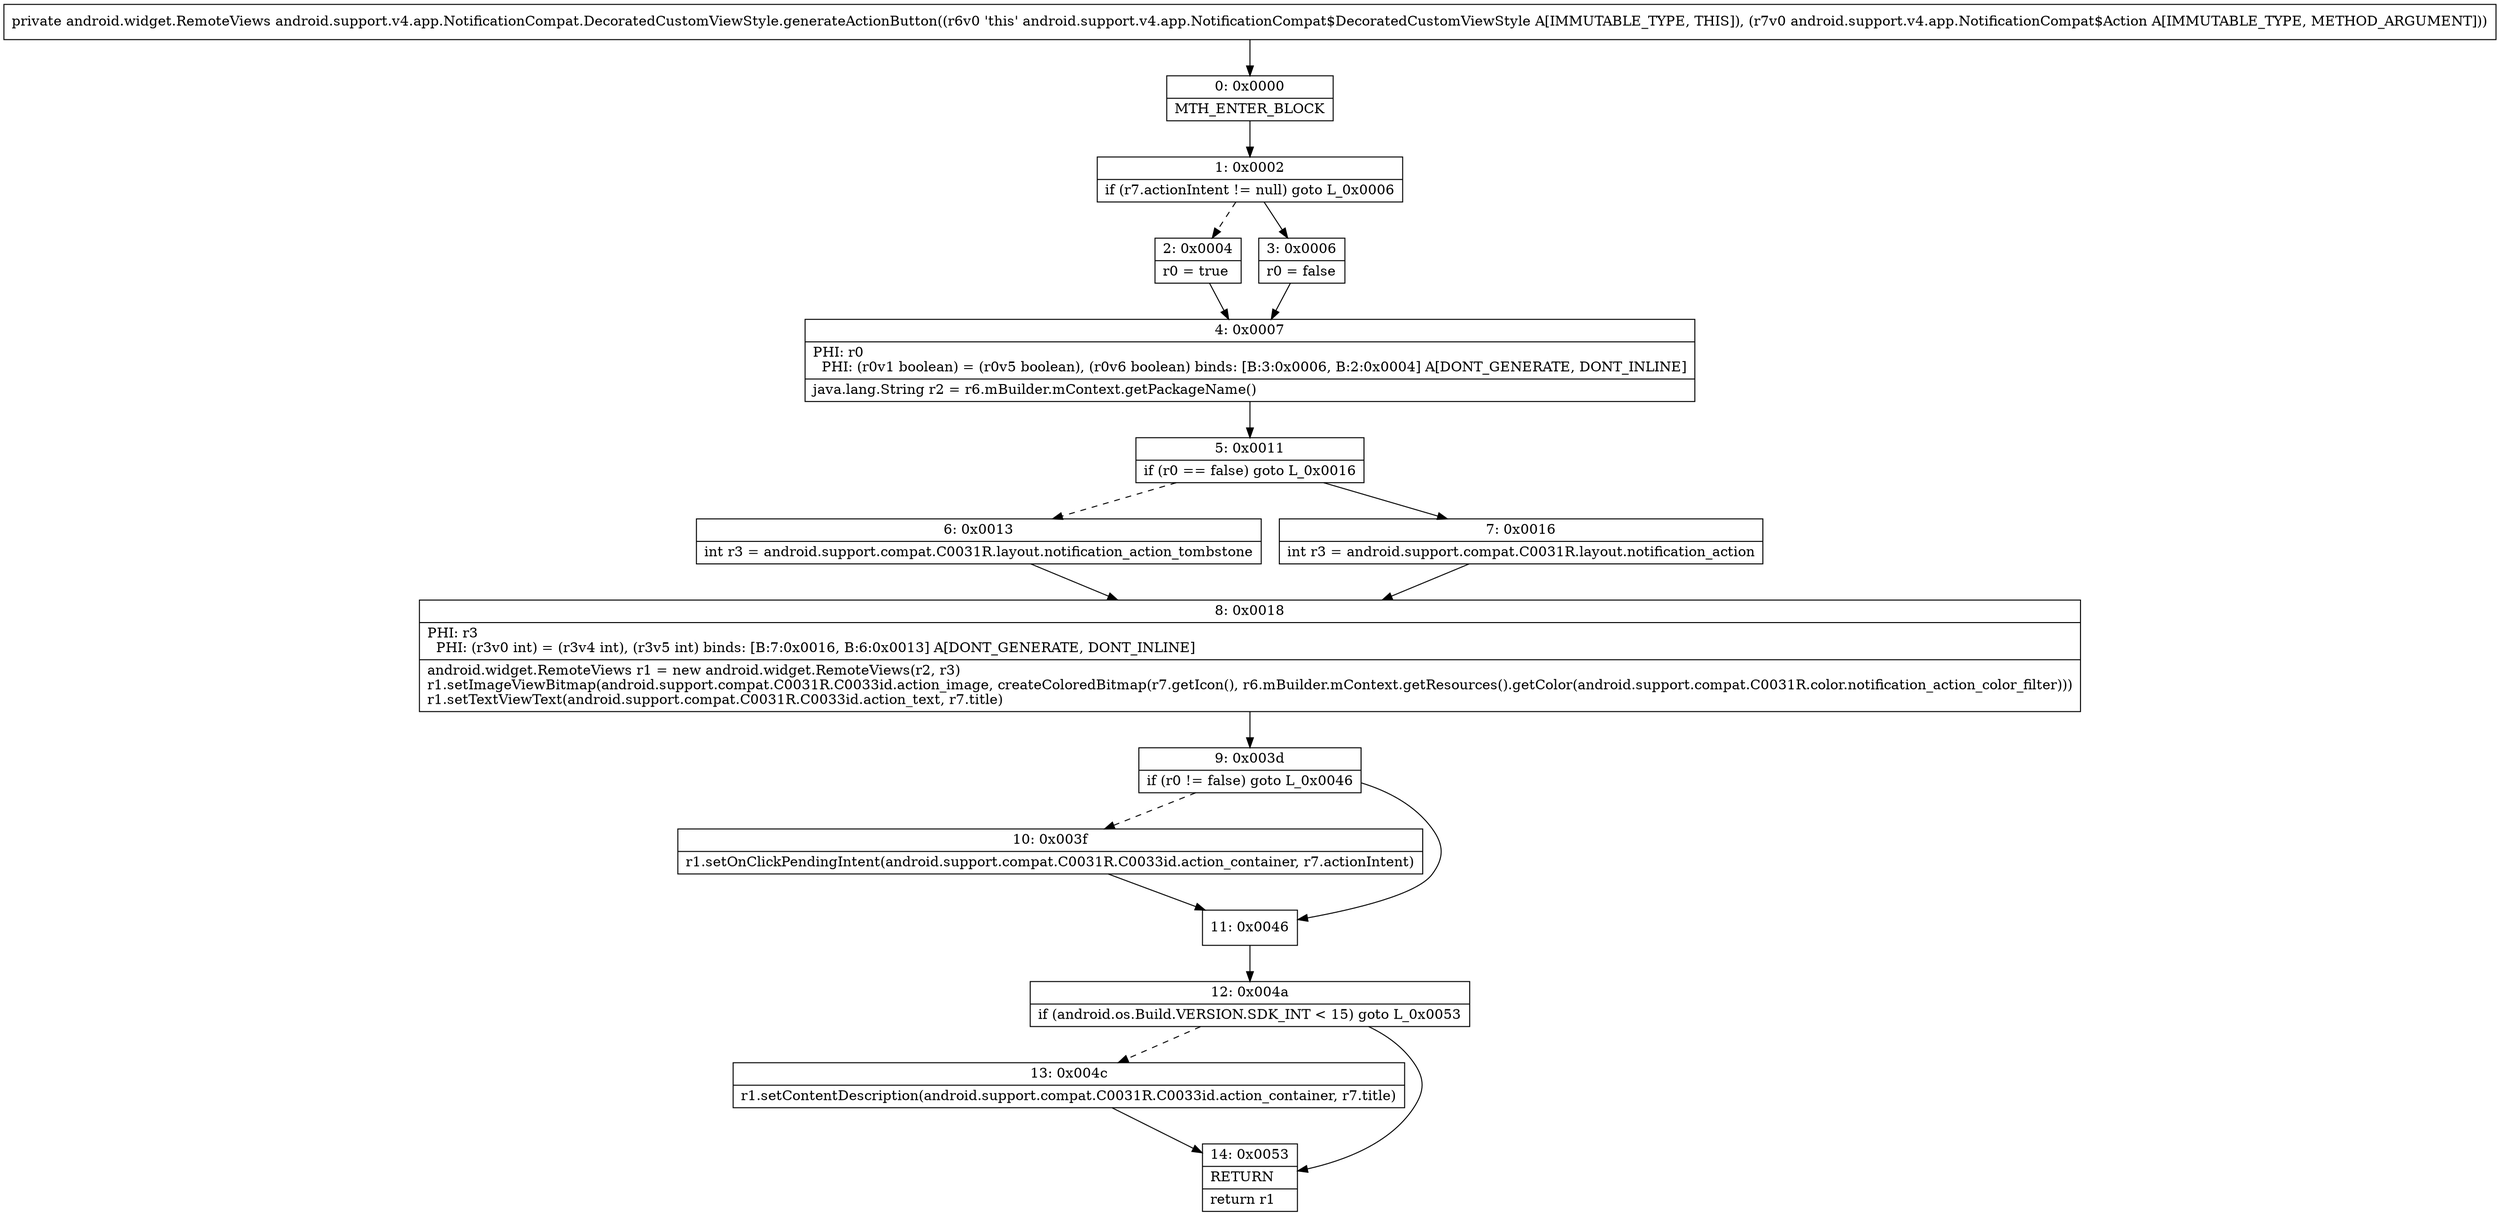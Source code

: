 digraph "CFG forandroid.support.v4.app.NotificationCompat.DecoratedCustomViewStyle.generateActionButton(Landroid\/support\/v4\/app\/NotificationCompat$Action;)Landroid\/widget\/RemoteViews;" {
Node_0 [shape=record,label="{0\:\ 0x0000|MTH_ENTER_BLOCK\l}"];
Node_1 [shape=record,label="{1\:\ 0x0002|if (r7.actionIntent != null) goto L_0x0006\l}"];
Node_2 [shape=record,label="{2\:\ 0x0004|r0 = true\l}"];
Node_3 [shape=record,label="{3\:\ 0x0006|r0 = false\l}"];
Node_4 [shape=record,label="{4\:\ 0x0007|PHI: r0 \l  PHI: (r0v1 boolean) = (r0v5 boolean), (r0v6 boolean) binds: [B:3:0x0006, B:2:0x0004] A[DONT_GENERATE, DONT_INLINE]\l|java.lang.String r2 = r6.mBuilder.mContext.getPackageName()\l}"];
Node_5 [shape=record,label="{5\:\ 0x0011|if (r0 == false) goto L_0x0016\l}"];
Node_6 [shape=record,label="{6\:\ 0x0013|int r3 = android.support.compat.C0031R.layout.notification_action_tombstone\l}"];
Node_7 [shape=record,label="{7\:\ 0x0016|int r3 = android.support.compat.C0031R.layout.notification_action\l}"];
Node_8 [shape=record,label="{8\:\ 0x0018|PHI: r3 \l  PHI: (r3v0 int) = (r3v4 int), (r3v5 int) binds: [B:7:0x0016, B:6:0x0013] A[DONT_GENERATE, DONT_INLINE]\l|android.widget.RemoteViews r1 = new android.widget.RemoteViews(r2, r3)\lr1.setImageViewBitmap(android.support.compat.C0031R.C0033id.action_image, createColoredBitmap(r7.getIcon(), r6.mBuilder.mContext.getResources().getColor(android.support.compat.C0031R.color.notification_action_color_filter)))\lr1.setTextViewText(android.support.compat.C0031R.C0033id.action_text, r7.title)\l}"];
Node_9 [shape=record,label="{9\:\ 0x003d|if (r0 != false) goto L_0x0046\l}"];
Node_10 [shape=record,label="{10\:\ 0x003f|r1.setOnClickPendingIntent(android.support.compat.C0031R.C0033id.action_container, r7.actionIntent)\l}"];
Node_11 [shape=record,label="{11\:\ 0x0046}"];
Node_12 [shape=record,label="{12\:\ 0x004a|if (android.os.Build.VERSION.SDK_INT \< 15) goto L_0x0053\l}"];
Node_13 [shape=record,label="{13\:\ 0x004c|r1.setContentDescription(android.support.compat.C0031R.C0033id.action_container, r7.title)\l}"];
Node_14 [shape=record,label="{14\:\ 0x0053|RETURN\l|return r1\l}"];
MethodNode[shape=record,label="{private android.widget.RemoteViews android.support.v4.app.NotificationCompat.DecoratedCustomViewStyle.generateActionButton((r6v0 'this' android.support.v4.app.NotificationCompat$DecoratedCustomViewStyle A[IMMUTABLE_TYPE, THIS]), (r7v0 android.support.v4.app.NotificationCompat$Action A[IMMUTABLE_TYPE, METHOD_ARGUMENT])) }"];
MethodNode -> Node_0;
Node_0 -> Node_1;
Node_1 -> Node_2[style=dashed];
Node_1 -> Node_3;
Node_2 -> Node_4;
Node_3 -> Node_4;
Node_4 -> Node_5;
Node_5 -> Node_6[style=dashed];
Node_5 -> Node_7;
Node_6 -> Node_8;
Node_7 -> Node_8;
Node_8 -> Node_9;
Node_9 -> Node_10[style=dashed];
Node_9 -> Node_11;
Node_10 -> Node_11;
Node_11 -> Node_12;
Node_12 -> Node_13[style=dashed];
Node_12 -> Node_14;
Node_13 -> Node_14;
}

